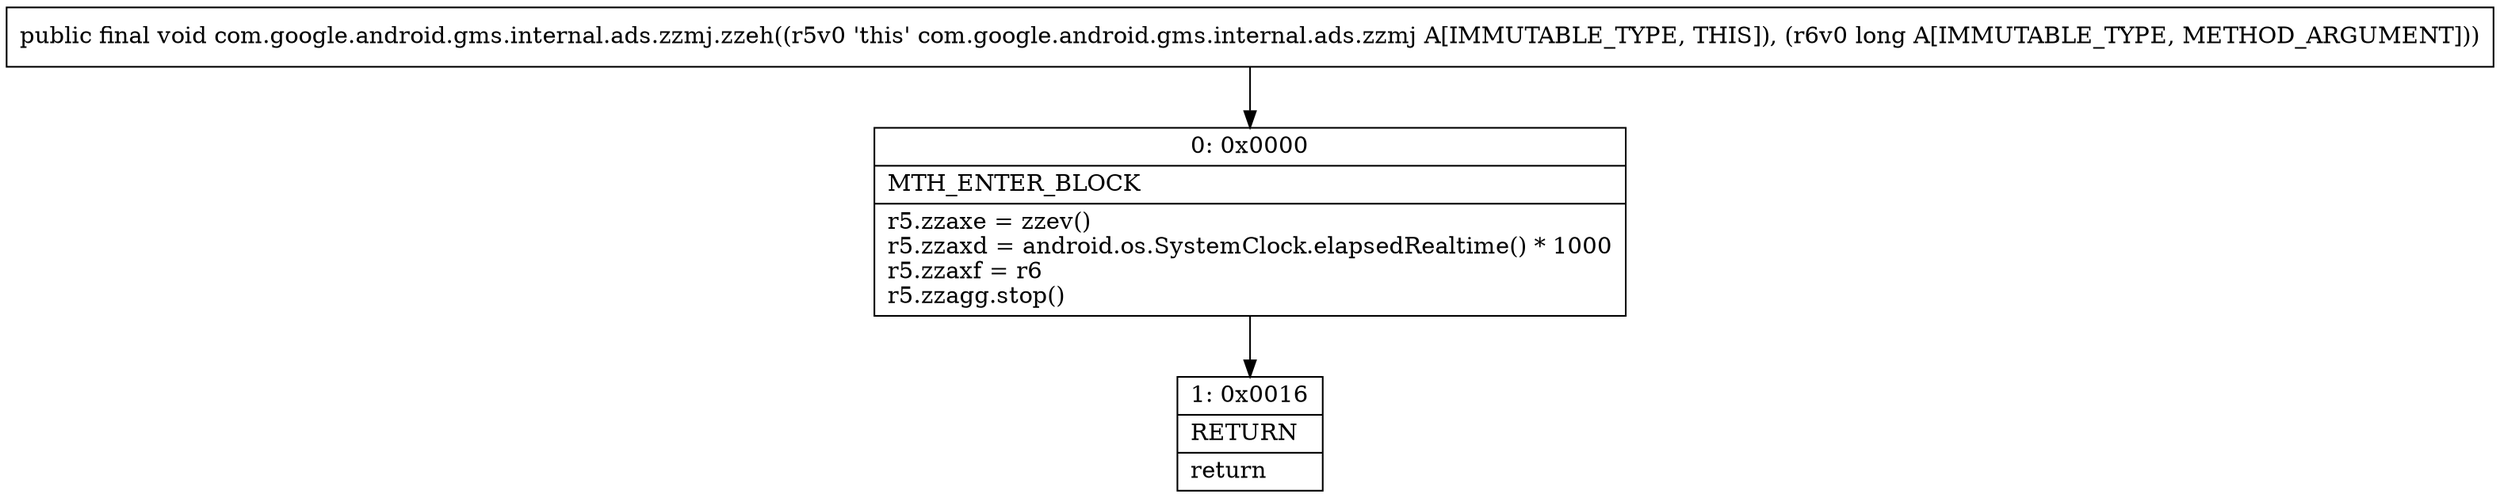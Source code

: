 digraph "CFG forcom.google.android.gms.internal.ads.zzmj.zzeh(J)V" {
Node_0 [shape=record,label="{0\:\ 0x0000|MTH_ENTER_BLOCK\l|r5.zzaxe = zzev()\lr5.zzaxd = android.os.SystemClock.elapsedRealtime() * 1000\lr5.zzaxf = r6\lr5.zzagg.stop()\l}"];
Node_1 [shape=record,label="{1\:\ 0x0016|RETURN\l|return\l}"];
MethodNode[shape=record,label="{public final void com.google.android.gms.internal.ads.zzmj.zzeh((r5v0 'this' com.google.android.gms.internal.ads.zzmj A[IMMUTABLE_TYPE, THIS]), (r6v0 long A[IMMUTABLE_TYPE, METHOD_ARGUMENT])) }"];
MethodNode -> Node_0;
Node_0 -> Node_1;
}

